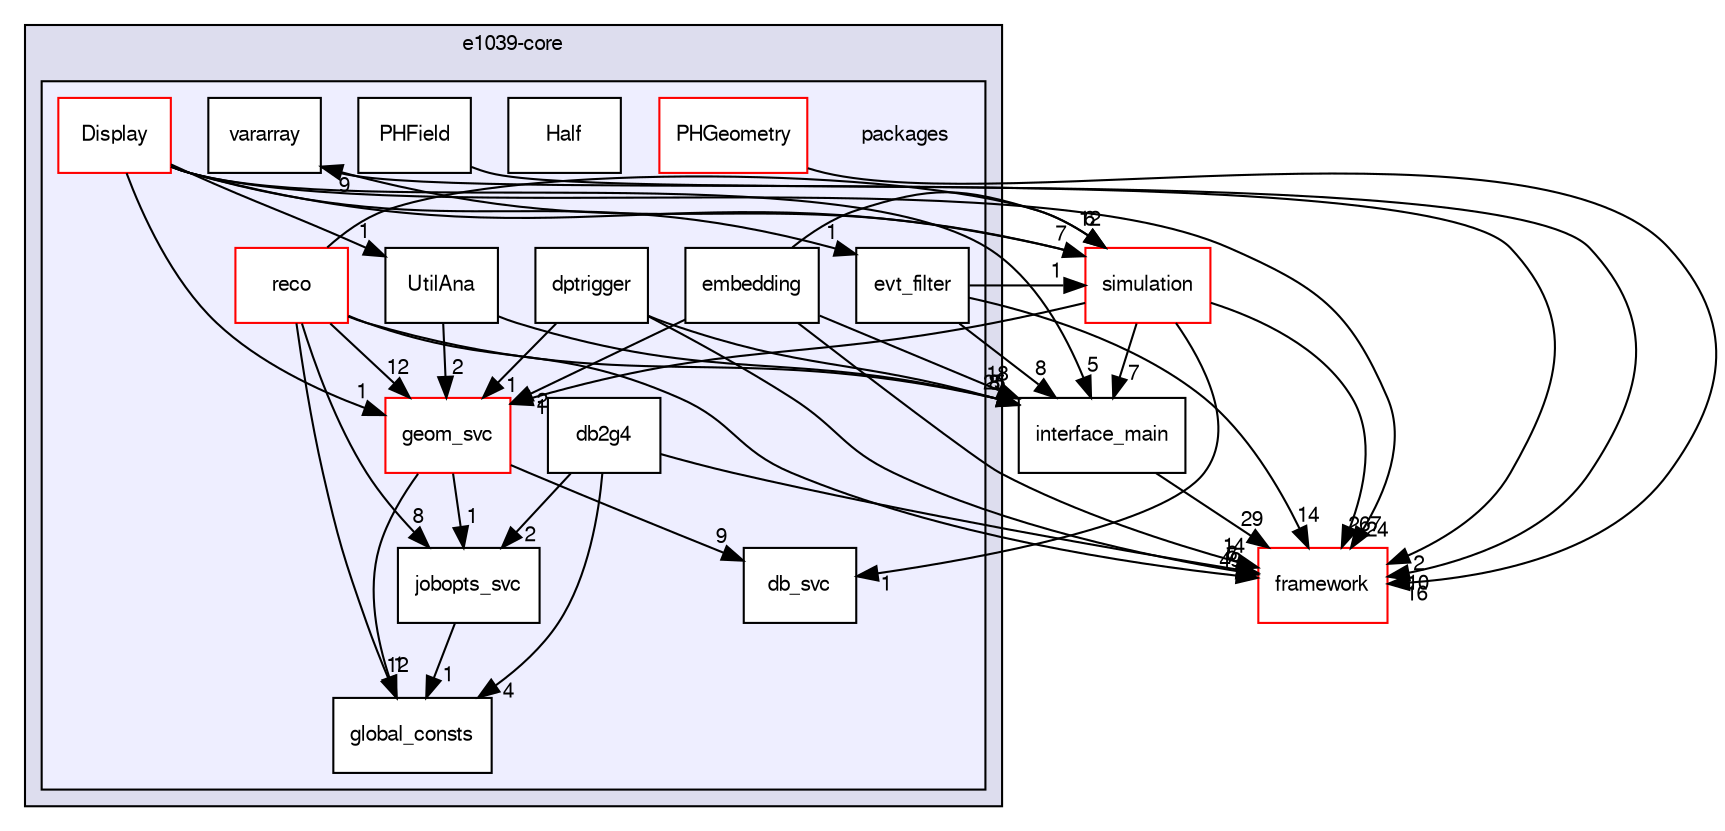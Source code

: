 digraph "/dev/shm/kenichi/update-e1039-doc/e1039-core/packages" {
  bgcolor=transparent;
  compound=true
  node [ fontsize="10", fontname="FreeSans"];
  edge [ labelfontsize="10", labelfontname="FreeSans"];
  subgraph clusterdir_0a085354c5474f38d4b9d20ae746ec67 {
    graph [ bgcolor="#ddddee", pencolor="black", label="e1039-core" fontname="FreeSans", fontsize="10", URL="dir_0a085354c5474f38d4b9d20ae746ec67.html"]
  subgraph clusterdir_8ea7cac0f8d8113a9a7e5b799137b771 {
    graph [ bgcolor="#eeeeff", pencolor="black", label="" URL="dir_8ea7cac0f8d8113a9a7e5b799137b771.html"];
    dir_8ea7cac0f8d8113a9a7e5b799137b771 [shape=plaintext label="packages"];
    dir_1881616b07e0466b150c88b4a15ca32b [shape=box label="db2g4" color="black" fillcolor="white" style="filled" URL="dir_1881616b07e0466b150c88b4a15ca32b.html"];
    dir_70fbc567754c78c7943d3b6e8f1518e2 [shape=box label="db_svc" color="black" fillcolor="white" style="filled" URL="dir_70fbc567754c78c7943d3b6e8f1518e2.html"];
    dir_ad96a070a8764384151950b77cc12f77 [shape=box label="Display" color="red" fillcolor="white" style="filled" URL="dir_ad96a070a8764384151950b77cc12f77.html"];
    dir_a6399c03e8686d55722af1a778abad28 [shape=box label="dptrigger" color="black" fillcolor="white" style="filled" URL="dir_a6399c03e8686d55722af1a778abad28.html"];
    dir_75e220fdf027e791aeec86226e6e74ab [shape=box label="embedding" color="black" fillcolor="white" style="filled" URL="dir_75e220fdf027e791aeec86226e6e74ab.html"];
    dir_85806d049710cb8d5869d7cc7d797cb3 [shape=box label="evt_filter" color="black" fillcolor="white" style="filled" URL="dir_85806d049710cb8d5869d7cc7d797cb3.html"];
    dir_5fde958d0efff8f0c14671d1322e68e9 [shape=box label="geom_svc" color="red" fillcolor="white" style="filled" URL="dir_5fde958d0efff8f0c14671d1322e68e9.html"];
    dir_db0f62da9640c3e2ac69534d9d31ddb5 [shape=box label="global_consts" color="black" fillcolor="white" style="filled" URL="dir_db0f62da9640c3e2ac69534d9d31ddb5.html"];
    dir_e7863e6fb5933b1f27a002b573dc9f5d [shape=box label="Half" color="black" fillcolor="white" style="filled" URL="dir_e7863e6fb5933b1f27a002b573dc9f5d.html"];
    dir_fa15fa1979a2f587dfa447baa637660a [shape=box label="jobopts_svc" color="black" fillcolor="white" style="filled" URL="dir_fa15fa1979a2f587dfa447baa637660a.html"];
    dir_29bc369c4f71a7b86d08f7eb27605fd7 [shape=box label="PHField" color="black" fillcolor="white" style="filled" URL="dir_29bc369c4f71a7b86d08f7eb27605fd7.html"];
    dir_fc16dea337f884c29c6a7846c3061e86 [shape=box label="PHGeometry" color="red" fillcolor="white" style="filled" URL="dir_fc16dea337f884c29c6a7846c3061e86.html"];
    dir_2fc89f0a6e4d1b1c08f5a2b3f2469cd0 [shape=box label="reco" color="red" fillcolor="white" style="filled" URL="dir_2fc89f0a6e4d1b1c08f5a2b3f2469cd0.html"];
    dir_4eb02181fbf3d272eba0581ad6b5ce2a [shape=box label="UtilAna" color="black" fillcolor="white" style="filled" URL="dir_4eb02181fbf3d272eba0581ad6b5ce2a.html"];
    dir_7381889edbbf5766fe23fceece668ff7 [shape=box label="vararray" color="black" fillcolor="white" style="filled" URL="dir_7381889edbbf5766fe23fceece668ff7.html"];
  }
  }
  dir_68879e08c6651a210f7d5b44f4a6e313 [shape=box label="framework" color="red" URL="dir_68879e08c6651a210f7d5b44f4a6e313.html"];
  dir_4109f03a5b9c2dae233205e99792f74d [shape=box label="interface_main" URL="dir_4109f03a5b9c2dae233205e99792f74d.html"];
  dir_da541d554d94b5dd7d8677e6570914d2 [shape=box label="simulation" color="red" URL="dir_da541d554d94b5dd7d8677e6570914d2.html"];
  dir_ad96a070a8764384151950b77cc12f77->dir_5fde958d0efff8f0c14671d1322e68e9 [headlabel="1", labeldistance=1.5 headhref="dir_000035_000056.html"];
  dir_ad96a070a8764384151950b77cc12f77->dir_4eb02181fbf3d272eba0581ad6b5ce2a [headlabel="1", labeldistance=1.5 headhref="dir_000035_000046.html"];
  dir_ad96a070a8764384151950b77cc12f77->dir_68879e08c6651a210f7d5b44f4a6e313 [headlabel="24", labeldistance=1.5 headhref="dir_000035_000024.html"];
  dir_ad96a070a8764384151950b77cc12f77->dir_85806d049710cb8d5869d7cc7d797cb3 [headlabel="1", labeldistance=1.5 headhref="dir_000035_000055.html"];
  dir_ad96a070a8764384151950b77cc12f77->dir_4109f03a5b9c2dae233205e99792f74d [headlabel="5", labeldistance=1.5 headhref="dir_000035_000032.html"];
  dir_ad96a070a8764384151950b77cc12f77->dir_da541d554d94b5dd7d8677e6570914d2 [headlabel="7", labeldistance=1.5 headhref="dir_000035_000047.html"];
  dir_4eb02181fbf3d272eba0581ad6b5ce2a->dir_5fde958d0efff8f0c14671d1322e68e9 [headlabel="2", labeldistance=1.5 headhref="dir_000046_000056.html"];
  dir_4eb02181fbf3d272eba0581ad6b5ce2a->dir_4109f03a5b9c2dae233205e99792f74d [headlabel="3", labeldistance=1.5 headhref="dir_000046_000032.html"];
  dir_5fde958d0efff8f0c14671d1322e68e9->dir_fa15fa1979a2f587dfa447baa637660a [headlabel="1", labeldistance=1.5 headhref="dir_000056_000060.html"];
  dir_5fde958d0efff8f0c14671d1322e68e9->dir_70fbc567754c78c7943d3b6e8f1518e2 [headlabel="9", labeldistance=1.5 headhref="dir_000056_000045.html"];
  dir_5fde958d0efff8f0c14671d1322e68e9->dir_db0f62da9640c3e2ac69534d9d31ddb5 [headlabel="1", labeldistance=1.5 headhref="dir_000056_000058.html"];
  dir_fc16dea337f884c29c6a7846c3061e86->dir_68879e08c6651a210f7d5b44f4a6e313 [headlabel="16", labeldistance=1.5 headhref="dir_000062_000024.html"];
  dir_85806d049710cb8d5869d7cc7d797cb3->dir_68879e08c6651a210f7d5b44f4a6e313 [headlabel="14", labeldistance=1.5 headhref="dir_000055_000024.html"];
  dir_85806d049710cb8d5869d7cc7d797cb3->dir_4109f03a5b9c2dae233205e99792f74d [headlabel="8", labeldistance=1.5 headhref="dir_000055_000032.html"];
  dir_85806d049710cb8d5869d7cc7d797cb3->dir_da541d554d94b5dd7d8677e6570914d2 [headlabel="1", labeldistance=1.5 headhref="dir_000055_000047.html"];
  dir_29bc369c4f71a7b86d08f7eb27605fd7->dir_68879e08c6651a210f7d5b44f4a6e313 [headlabel="10", labeldistance=1.5 headhref="dir_000061_000024.html"];
  dir_4109f03a5b9c2dae233205e99792f74d->dir_68879e08c6651a210f7d5b44f4a6e313 [headlabel="29", labeldistance=1.5 headhref="dir_000032_000024.html"];
  dir_a6399c03e8686d55722af1a778abad28->dir_5fde958d0efff8f0c14671d1322e68e9 [headlabel="1", labeldistance=1.5 headhref="dir_000053_000056.html"];
  dir_a6399c03e8686d55722af1a778abad28->dir_68879e08c6651a210f7d5b44f4a6e313 [headlabel="7", labeldistance=1.5 headhref="dir_000053_000024.html"];
  dir_a6399c03e8686d55722af1a778abad28->dir_4109f03a5b9c2dae233205e99792f74d [headlabel="8", labeldistance=1.5 headhref="dir_000053_000032.html"];
  dir_1881616b07e0466b150c88b4a15ca32b->dir_68879e08c6651a210f7d5b44f4a6e313 [headlabel="6", labeldistance=1.5 headhref="dir_000049_000024.html"];
  dir_1881616b07e0466b150c88b4a15ca32b->dir_fa15fa1979a2f587dfa447baa637660a [headlabel="2", labeldistance=1.5 headhref="dir_000049_000060.html"];
  dir_1881616b07e0466b150c88b4a15ca32b->dir_db0f62da9640c3e2ac69534d9d31ddb5 [headlabel="4", labeldistance=1.5 headhref="dir_000049_000058.html"];
  dir_da541d554d94b5dd7d8677e6570914d2->dir_5fde958d0efff8f0c14671d1322e68e9 [headlabel="1", labeldistance=1.5 headhref="dir_000047_000056.html"];
  dir_da541d554d94b5dd7d8677e6570914d2->dir_68879e08c6651a210f7d5b44f4a6e313 [headlabel="267", labeldistance=1.5 headhref="dir_000047_000024.html"];
  dir_da541d554d94b5dd7d8677e6570914d2->dir_4109f03a5b9c2dae233205e99792f74d [headlabel="7", labeldistance=1.5 headhref="dir_000047_000032.html"];
  dir_da541d554d94b5dd7d8677e6570914d2->dir_70fbc567754c78c7943d3b6e8f1518e2 [headlabel="1", labeldistance=1.5 headhref="dir_000047_000045.html"];
  dir_da541d554d94b5dd7d8677e6570914d2->dir_7381889edbbf5766fe23fceece668ff7 [headlabel="9", labeldistance=1.5 headhref="dir_000047_000071.html"];
  dir_fa15fa1979a2f587dfa447baa637660a->dir_db0f62da9640c3e2ac69534d9d31ddb5 [headlabel="1", labeldistance=1.5 headhref="dir_000060_000058.html"];
  dir_7381889edbbf5766fe23fceece668ff7->dir_68879e08c6651a210f7d5b44f4a6e313 [headlabel="2", labeldistance=1.5 headhref="dir_000071_000024.html"];
  dir_75e220fdf027e791aeec86226e6e74ab->dir_5fde958d0efff8f0c14671d1322e68e9 [headlabel="2", labeldistance=1.5 headhref="dir_000054_000056.html"];
  dir_75e220fdf027e791aeec86226e6e74ab->dir_68879e08c6651a210f7d5b44f4a6e313 [headlabel="14", labeldistance=1.5 headhref="dir_000054_000024.html"];
  dir_75e220fdf027e791aeec86226e6e74ab->dir_4109f03a5b9c2dae233205e99792f74d [headlabel="18", labeldistance=1.5 headhref="dir_000054_000032.html"];
  dir_75e220fdf027e791aeec86226e6e74ab->dir_da541d554d94b5dd7d8677e6570914d2 [headlabel="12", labeldistance=1.5 headhref="dir_000054_000047.html"];
  dir_2fc89f0a6e4d1b1c08f5a2b3f2469cd0->dir_5fde958d0efff8f0c14671d1322e68e9 [headlabel="12", labeldistance=1.5 headhref="dir_000064_000056.html"];
  dir_2fc89f0a6e4d1b1c08f5a2b3f2469cd0->dir_68879e08c6651a210f7d5b44f4a6e313 [headlabel="49", labeldistance=1.5 headhref="dir_000064_000024.html"];
  dir_2fc89f0a6e4d1b1c08f5a2b3f2469cd0->dir_4109f03a5b9c2dae233205e99792f74d [headlabel="25", labeldistance=1.5 headhref="dir_000064_000032.html"];
  dir_2fc89f0a6e4d1b1c08f5a2b3f2469cd0->dir_da541d554d94b5dd7d8677e6570914d2 [headlabel="6", labeldistance=1.5 headhref="dir_000064_000047.html"];
  dir_2fc89f0a6e4d1b1c08f5a2b3f2469cd0->dir_fa15fa1979a2f587dfa447baa637660a [headlabel="8", labeldistance=1.5 headhref="dir_000064_000060.html"];
  dir_2fc89f0a6e4d1b1c08f5a2b3f2469cd0->dir_db0f62da9640c3e2ac69534d9d31ddb5 [headlabel="12", labeldistance=1.5 headhref="dir_000064_000058.html"];
}
